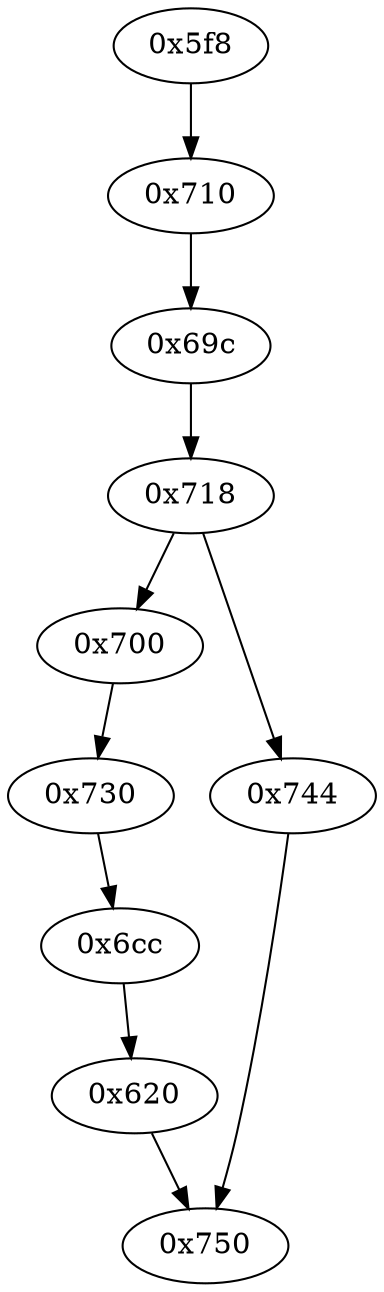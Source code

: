 strict digraph "" {
	"0x710"	 [opcode="[u'ldr', u'b']"];
	"0x69c"	 [opcode="[u'cmp', u'mov', u'mov', u'strb', u'ldr', u'b']"];
	"0x710" -> "0x69c";
	"0x700"	 [opcode="[u'ldr', u'str', u'ldr', u'b']"];
	"0x730"	 [opcode="[u'ldr', u'ldrb', u'strb', u'ldr', u'b']"];
	"0x700" -> "0x730";
	"0x718"	 [opcode="[u'ldrb', u'ldr', u'ldr', u'cmp', u'mov', u'b']"];
	"0x718" -> "0x700";
	"0x744"	 [opcode="[u'mov', u'mov', u'b']"];
	"0x718" -> "0x744";
	"0x6cc"	 [opcode="[u'ldrb', u'str', u'ldr', u'bl', u'str', u'ldr', u'b']"];
	"0x620"	 [opcode="[u'ldr', u'ldr', u'mov', u'bl', u'mov', u'mov']"];
	"0x6cc" -> "0x620";
	"0x750"	 [opcode="[u'mov', u'sub', u'pop']"];
	"0x744" -> "0x750";
	"0x730" -> "0x6cc";
	"0x620" -> "0x750";
	"0x5f8"	 [opcode="[u'push', u'add', u'sub', u'mov', u'ldr', u'mov', u'ldr', u'ldr', u'add', u'b']"];
	"0x5f8" -> "0x710";
	"0x69c" -> "0x718";
}
